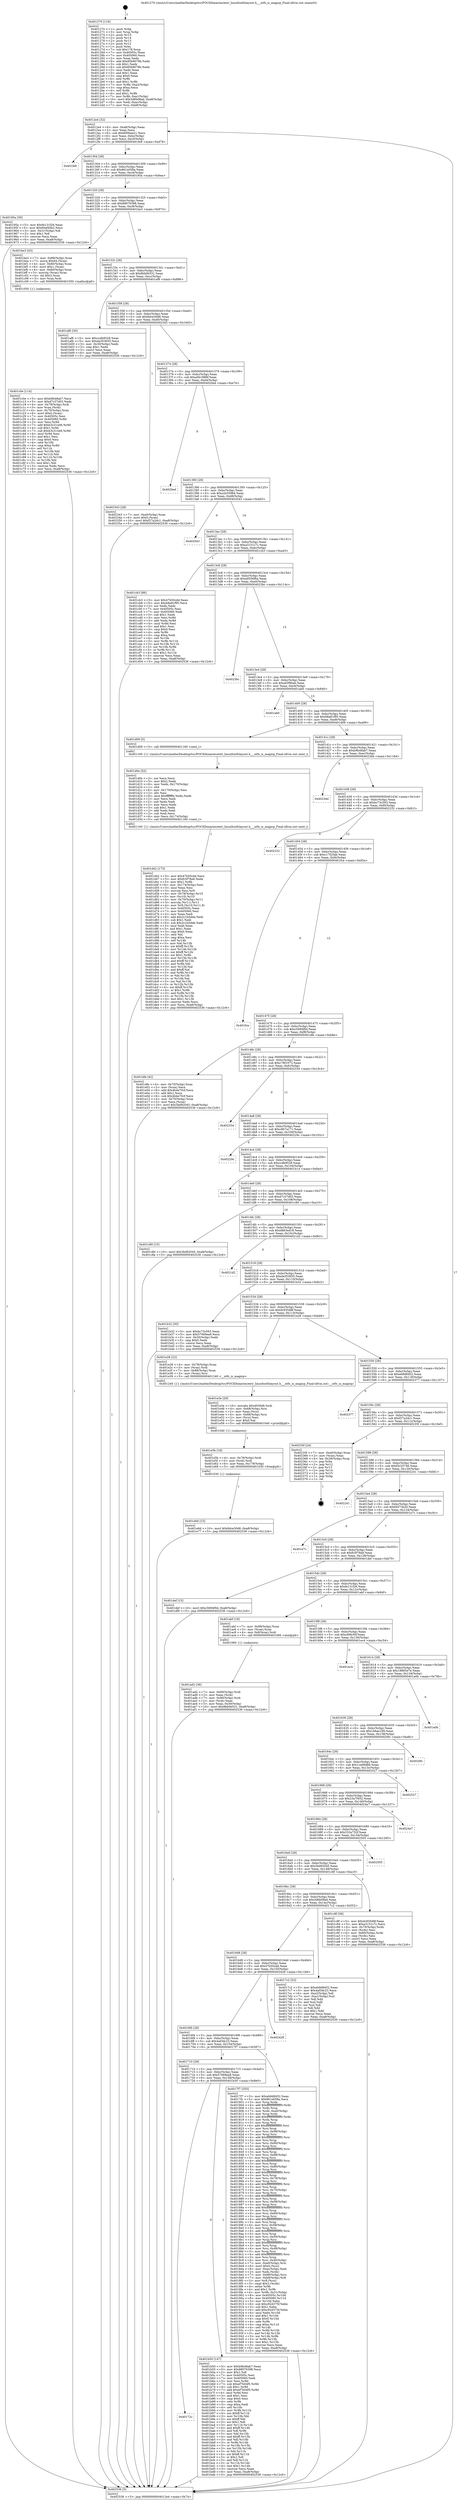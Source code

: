 digraph "0x401270" {
  label = "0x401270 (/mnt/c/Users/mathe/Desktop/tcc/POCII/binaries/extr_linuxfsntfslayout.h___ntfs_is_magicp_Final-ollvm.out::main(0))"
  labelloc = "t"
  node[shape=record]

  Entry [label="",width=0.3,height=0.3,shape=circle,fillcolor=black,style=filled]
  "0x4012e4" [label="{
     0x4012e4 [32]\l
     | [instrs]\l
     &nbsp;&nbsp;0x4012e4 \<+6\>: mov -0xa8(%rbp),%eax\l
     &nbsp;&nbsp;0x4012ea \<+2\>: mov %eax,%ecx\l
     &nbsp;&nbsp;0x4012ec \<+6\>: sub $0x800bea21,%ecx\l
     &nbsp;&nbsp;0x4012f2 \<+6\>: mov %eax,-0xbc(%rbp)\l
     &nbsp;&nbsp;0x4012f8 \<+6\>: mov %ecx,-0xc0(%rbp)\l
     &nbsp;&nbsp;0x4012fe \<+6\>: je 0000000000401fe8 \<main+0xd78\>\l
  }"]
  "0x401fe8" [label="{
     0x401fe8\l
  }", style=dashed]
  "0x401304" [label="{
     0x401304 [28]\l
     | [instrs]\l
     &nbsp;&nbsp;0x401304 \<+5\>: jmp 0000000000401309 \<main+0x99\>\l
     &nbsp;&nbsp;0x401309 \<+6\>: mov -0xbc(%rbp),%eax\l
     &nbsp;&nbsp;0x40130f \<+5\>: sub $0x861e058a,%eax\l
     &nbsp;&nbsp;0x401314 \<+6\>: mov %eax,-0xc4(%rbp)\l
     &nbsp;&nbsp;0x40131a \<+6\>: je 000000000040195a \<main+0x6ea\>\l
  }"]
  Exit [label="",width=0.3,height=0.3,shape=circle,fillcolor=black,style=filled,peripheries=2]
  "0x40195a" [label="{
     0x40195a [30]\l
     | [instrs]\l
     &nbsp;&nbsp;0x40195a \<+5\>: mov $0xfe131f26,%eax\l
     &nbsp;&nbsp;0x40195f \<+5\>: mov $0x60af45b2,%ecx\l
     &nbsp;&nbsp;0x401964 \<+3\>: mov -0x31(%rbp),%dl\l
     &nbsp;&nbsp;0x401967 \<+3\>: test $0x1,%dl\l
     &nbsp;&nbsp;0x40196a \<+3\>: cmovne %ecx,%eax\l
     &nbsp;&nbsp;0x40196d \<+6\>: mov %eax,-0xa8(%rbp)\l
     &nbsp;&nbsp;0x401973 \<+5\>: jmp 0000000000402536 \<main+0x12c6\>\l
  }"]
  "0x401320" [label="{
     0x401320 [28]\l
     | [instrs]\l
     &nbsp;&nbsp;0x401320 \<+5\>: jmp 0000000000401325 \<main+0xb5\>\l
     &nbsp;&nbsp;0x401325 \<+6\>: mov -0xbc(%rbp),%eax\l
     &nbsp;&nbsp;0x40132b \<+5\>: sub $0x88076398,%eax\l
     &nbsp;&nbsp;0x401330 \<+6\>: mov %eax,-0xc8(%rbp)\l
     &nbsp;&nbsp;0x401336 \<+6\>: je 0000000000401be3 \<main+0x973\>\l
  }"]
  "0x401e6d" [label="{
     0x401e6d [15]\l
     | [instrs]\l
     &nbsp;&nbsp;0x401e6d \<+10\>: movl $0x9dce30d6,-0xa8(%rbp)\l
     &nbsp;&nbsp;0x401e77 \<+5\>: jmp 0000000000402536 \<main+0x12c6\>\l
  }"]
  "0x401be3" [label="{
     0x401be3 [43]\l
     | [instrs]\l
     &nbsp;&nbsp;0x401be3 \<+7\>: mov -0x88(%rbp),%rax\l
     &nbsp;&nbsp;0x401bea \<+7\>: movq $0x64,(%rax)\l
     &nbsp;&nbsp;0x401bf1 \<+4\>: mov -0x80(%rbp),%rax\l
     &nbsp;&nbsp;0x401bf5 \<+6\>: movl $0x1,(%rax)\l
     &nbsp;&nbsp;0x401bfb \<+4\>: mov -0x80(%rbp),%rax\l
     &nbsp;&nbsp;0x401bff \<+3\>: movslq (%rax),%rax\l
     &nbsp;&nbsp;0x401c02 \<+4\>: shl $0x3,%rax\l
     &nbsp;&nbsp;0x401c06 \<+3\>: mov %rax,%rdi\l
     &nbsp;&nbsp;0x401c09 \<+5\>: call 0000000000401050 \<malloc@plt\>\l
     | [calls]\l
     &nbsp;&nbsp;0x401050 \{1\} (unknown)\l
  }"]
  "0x40133c" [label="{
     0x40133c [28]\l
     | [instrs]\l
     &nbsp;&nbsp;0x40133c \<+5\>: jmp 0000000000401341 \<main+0xd1\>\l
     &nbsp;&nbsp;0x401341 \<+6\>: mov -0xbc(%rbp),%eax\l
     &nbsp;&nbsp;0x401347 \<+5\>: sub $0x8bb0b531,%eax\l
     &nbsp;&nbsp;0x40134c \<+6\>: mov %eax,-0xcc(%rbp)\l
     &nbsp;&nbsp;0x401352 \<+6\>: je 0000000000401af6 \<main+0x886\>\l
  }"]
  "0x401e5b" [label="{
     0x401e5b [18]\l
     | [instrs]\l
     &nbsp;&nbsp;0x401e5b \<+4\>: mov -0x78(%rbp),%rdi\l
     &nbsp;&nbsp;0x401e5f \<+3\>: mov (%rdi),%rdi\l
     &nbsp;&nbsp;0x401e62 \<+6\>: mov %eax,-0x178(%rbp)\l
     &nbsp;&nbsp;0x401e68 \<+5\>: call 0000000000401030 \<free@plt\>\l
     | [calls]\l
     &nbsp;&nbsp;0x401030 \{1\} (unknown)\l
  }"]
  "0x401af6" [label="{
     0x401af6 [30]\l
     | [instrs]\l
     &nbsp;&nbsp;0x401af6 \<+5\>: mov $0xccdb9528,%eax\l
     &nbsp;&nbsp;0x401afb \<+5\>: mov $0xda353655,%ecx\l
     &nbsp;&nbsp;0x401b00 \<+3\>: mov -0x30(%rbp),%edx\l
     &nbsp;&nbsp;0x401b03 \<+3\>: cmp $0x1,%edx\l
     &nbsp;&nbsp;0x401b06 \<+3\>: cmovl %ecx,%eax\l
     &nbsp;&nbsp;0x401b09 \<+6\>: mov %eax,-0xa8(%rbp)\l
     &nbsp;&nbsp;0x401b0f \<+5\>: jmp 0000000000402536 \<main+0x12c6\>\l
  }"]
  "0x401358" [label="{
     0x401358 [28]\l
     | [instrs]\l
     &nbsp;&nbsp;0x401358 \<+5\>: jmp 000000000040135d \<main+0xed\>\l
     &nbsp;&nbsp;0x40135d \<+6\>: mov -0xbc(%rbp),%eax\l
     &nbsp;&nbsp;0x401363 \<+5\>: sub $0x9dce30d6,%eax\l
     &nbsp;&nbsp;0x401368 \<+6\>: mov %eax,-0xd0(%rbp)\l
     &nbsp;&nbsp;0x40136e \<+6\>: je 0000000000402343 \<main+0x10d3\>\l
  }"]
  "0x401e3e" [label="{
     0x401e3e [29]\l
     | [instrs]\l
     &nbsp;&nbsp;0x401e3e \<+10\>: movabs $0x4030d6,%rdi\l
     &nbsp;&nbsp;0x401e48 \<+4\>: mov -0x68(%rbp),%rsi\l
     &nbsp;&nbsp;0x401e4c \<+2\>: mov %eax,(%rsi)\l
     &nbsp;&nbsp;0x401e4e \<+4\>: mov -0x68(%rbp),%rsi\l
     &nbsp;&nbsp;0x401e52 \<+2\>: mov (%rsi),%esi\l
     &nbsp;&nbsp;0x401e54 \<+2\>: mov $0x0,%al\l
     &nbsp;&nbsp;0x401e56 \<+5\>: call 0000000000401040 \<printf@plt\>\l
     | [calls]\l
     &nbsp;&nbsp;0x401040 \{1\} (unknown)\l
  }"]
  "0x402343" [label="{
     0x402343 [28]\l
     | [instrs]\l
     &nbsp;&nbsp;0x402343 \<+7\>: mov -0xa0(%rbp),%rax\l
     &nbsp;&nbsp;0x40234a \<+6\>: movl $0x0,(%rax)\l
     &nbsp;&nbsp;0x402350 \<+10\>: movl $0xf27a2dc1,-0xa8(%rbp)\l
     &nbsp;&nbsp;0x40235a \<+5\>: jmp 0000000000402536 \<main+0x12c6\>\l
  }"]
  "0x401374" [label="{
     0x401374 [28]\l
     | [instrs]\l
     &nbsp;&nbsp;0x401374 \<+5\>: jmp 0000000000401379 \<main+0x109\>\l
     &nbsp;&nbsp;0x401379 \<+6\>: mov -0xbc(%rbp),%eax\l
     &nbsp;&nbsp;0x40137f \<+5\>: sub $0xa0b1886f,%eax\l
     &nbsp;&nbsp;0x401384 \<+6\>: mov %eax,-0xd4(%rbp)\l
     &nbsp;&nbsp;0x40138a \<+6\>: je 00000000004020ed \<main+0xe7d\>\l
  }"]
  "0x401d42" [label="{
     0x401d42 [173]\l
     | [instrs]\l
     &nbsp;&nbsp;0x401d42 \<+5\>: mov $0x47b50cdd,%ecx\l
     &nbsp;&nbsp;0x401d47 \<+5\>: mov $0xfc5f78a8,%edx\l
     &nbsp;&nbsp;0x401d4c \<+3\>: mov $0x1,%r8b\l
     &nbsp;&nbsp;0x401d4f \<+6\>: mov -0x174(%rbp),%esi\l
     &nbsp;&nbsp;0x401d55 \<+3\>: imul %eax,%esi\l
     &nbsp;&nbsp;0x401d58 \<+3\>: movslq %esi,%r9\l
     &nbsp;&nbsp;0x401d5b \<+4\>: mov -0x78(%rbp),%r10\l
     &nbsp;&nbsp;0x401d5f \<+3\>: mov (%r10),%r10\l
     &nbsp;&nbsp;0x401d62 \<+4\>: mov -0x70(%rbp),%r11\l
     &nbsp;&nbsp;0x401d66 \<+3\>: movslq (%r11),%r11\l
     &nbsp;&nbsp;0x401d69 \<+4\>: mov %r9,(%r10,%r11,8)\l
     &nbsp;&nbsp;0x401d6d \<+7\>: mov 0x40505c,%eax\l
     &nbsp;&nbsp;0x401d74 \<+7\>: mov 0x405060,%esi\l
     &nbsp;&nbsp;0x401d7b \<+2\>: mov %eax,%edi\l
     &nbsp;&nbsp;0x401d7d \<+6\>: add $0x2c1b5dde,%edi\l
     &nbsp;&nbsp;0x401d83 \<+3\>: sub $0x1,%edi\l
     &nbsp;&nbsp;0x401d86 \<+6\>: sub $0x2c1b5dde,%edi\l
     &nbsp;&nbsp;0x401d8c \<+3\>: imul %edi,%eax\l
     &nbsp;&nbsp;0x401d8f \<+3\>: and $0x1,%eax\l
     &nbsp;&nbsp;0x401d92 \<+3\>: cmp $0x0,%eax\l
     &nbsp;&nbsp;0x401d95 \<+3\>: sete %bl\l
     &nbsp;&nbsp;0x401d98 \<+3\>: cmp $0xa,%esi\l
     &nbsp;&nbsp;0x401d9b \<+4\>: setl %r14b\l
     &nbsp;&nbsp;0x401d9f \<+3\>: mov %bl,%r15b\l
     &nbsp;&nbsp;0x401da2 \<+4\>: xor $0xff,%r15b\l
     &nbsp;&nbsp;0x401da6 \<+3\>: mov %r14b,%r12b\l
     &nbsp;&nbsp;0x401da9 \<+4\>: xor $0xff,%r12b\l
     &nbsp;&nbsp;0x401dad \<+4\>: xor $0x1,%r8b\l
     &nbsp;&nbsp;0x401db1 \<+3\>: mov %r15b,%r13b\l
     &nbsp;&nbsp;0x401db4 \<+4\>: and $0xff,%r13b\l
     &nbsp;&nbsp;0x401db8 \<+3\>: and %r8b,%bl\l
     &nbsp;&nbsp;0x401dbb \<+3\>: mov %r12b,%al\l
     &nbsp;&nbsp;0x401dbe \<+2\>: and $0xff,%al\l
     &nbsp;&nbsp;0x401dc0 \<+3\>: and %r8b,%r14b\l
     &nbsp;&nbsp;0x401dc3 \<+3\>: or %bl,%r13b\l
     &nbsp;&nbsp;0x401dc6 \<+3\>: or %r14b,%al\l
     &nbsp;&nbsp;0x401dc9 \<+3\>: xor %al,%r13b\l
     &nbsp;&nbsp;0x401dcc \<+3\>: or %r12b,%r15b\l
     &nbsp;&nbsp;0x401dcf \<+4\>: xor $0xff,%r15b\l
     &nbsp;&nbsp;0x401dd3 \<+4\>: or $0x1,%r8b\l
     &nbsp;&nbsp;0x401dd7 \<+3\>: and %r8b,%r15b\l
     &nbsp;&nbsp;0x401dda \<+3\>: or %r15b,%r13b\l
     &nbsp;&nbsp;0x401ddd \<+4\>: test $0x1,%r13b\l
     &nbsp;&nbsp;0x401de1 \<+3\>: cmovne %edx,%ecx\l
     &nbsp;&nbsp;0x401de4 \<+6\>: mov %ecx,-0xa8(%rbp)\l
     &nbsp;&nbsp;0x401dea \<+5\>: jmp 0000000000402536 \<main+0x12c6\>\l
  }"]
  "0x4020ed" [label="{
     0x4020ed\l
  }", style=dashed]
  "0x401390" [label="{
     0x401390 [28]\l
     | [instrs]\l
     &nbsp;&nbsp;0x401390 \<+5\>: jmp 0000000000401395 \<main+0x125\>\l
     &nbsp;&nbsp;0x401395 \<+6\>: mov -0xbc(%rbp),%eax\l
     &nbsp;&nbsp;0x40139b \<+5\>: sub $0xa2e55984,%eax\l
     &nbsp;&nbsp;0x4013a0 \<+6\>: mov %eax,-0xd8(%rbp)\l
     &nbsp;&nbsp;0x4013a6 \<+6\>: je 0000000000402043 \<main+0xdd3\>\l
  }"]
  "0x401d0e" [label="{
     0x401d0e [52]\l
     | [instrs]\l
     &nbsp;&nbsp;0x401d0e \<+2\>: xor %ecx,%ecx\l
     &nbsp;&nbsp;0x401d10 \<+5\>: mov $0x2,%edx\l
     &nbsp;&nbsp;0x401d15 \<+6\>: mov %edx,-0x170(%rbp)\l
     &nbsp;&nbsp;0x401d1b \<+1\>: cltd\l
     &nbsp;&nbsp;0x401d1c \<+6\>: mov -0x170(%rbp),%esi\l
     &nbsp;&nbsp;0x401d22 \<+2\>: idiv %esi\l
     &nbsp;&nbsp;0x401d24 \<+6\>: imul $0xfffffffe,%edx,%edx\l
     &nbsp;&nbsp;0x401d2a \<+2\>: mov %ecx,%edi\l
     &nbsp;&nbsp;0x401d2c \<+2\>: sub %edx,%edi\l
     &nbsp;&nbsp;0x401d2e \<+2\>: mov %ecx,%edx\l
     &nbsp;&nbsp;0x401d30 \<+3\>: sub $0x1,%edx\l
     &nbsp;&nbsp;0x401d33 \<+2\>: add %edx,%edi\l
     &nbsp;&nbsp;0x401d35 \<+2\>: sub %edi,%ecx\l
     &nbsp;&nbsp;0x401d37 \<+6\>: mov %ecx,-0x174(%rbp)\l
     &nbsp;&nbsp;0x401d3d \<+5\>: call 0000000000401160 \<next_i\>\l
     | [calls]\l
     &nbsp;&nbsp;0x401160 \{1\} (/mnt/c/Users/mathe/Desktop/tcc/POCII/binaries/extr_linuxfsntfslayout.h___ntfs_is_magicp_Final-ollvm.out::next_i)\l
  }"]
  "0x402043" [label="{
     0x402043\l
  }", style=dashed]
  "0x4013ac" [label="{
     0x4013ac [28]\l
     | [instrs]\l
     &nbsp;&nbsp;0x4013ac \<+5\>: jmp 00000000004013b1 \<main+0x141\>\l
     &nbsp;&nbsp;0x4013b1 \<+6\>: mov -0xbc(%rbp),%eax\l
     &nbsp;&nbsp;0x4013b7 \<+5\>: sub $0xa3151c7c,%eax\l
     &nbsp;&nbsp;0x4013bc \<+6\>: mov %eax,-0xdc(%rbp)\l
     &nbsp;&nbsp;0x4013c2 \<+6\>: je 0000000000401cb3 \<main+0xa43\>\l
  }"]
  "0x401c0e" [label="{
     0x401c0e [114]\l
     | [instrs]\l
     &nbsp;&nbsp;0x401c0e \<+5\>: mov $0xb9b48ab7,%ecx\l
     &nbsp;&nbsp;0x401c13 \<+5\>: mov $0xd7c37d03,%edx\l
     &nbsp;&nbsp;0x401c18 \<+4\>: mov -0x78(%rbp),%rdi\l
     &nbsp;&nbsp;0x401c1c \<+3\>: mov %rax,(%rdi)\l
     &nbsp;&nbsp;0x401c1f \<+4\>: mov -0x70(%rbp),%rax\l
     &nbsp;&nbsp;0x401c23 \<+6\>: movl $0x0,(%rax)\l
     &nbsp;&nbsp;0x401c29 \<+7\>: mov 0x40505c,%esi\l
     &nbsp;&nbsp;0x401c30 \<+8\>: mov 0x405060,%r8d\l
     &nbsp;&nbsp;0x401c38 \<+3\>: mov %esi,%r9d\l
     &nbsp;&nbsp;0x401c3b \<+7\>: add $0xb3c31446,%r9d\l
     &nbsp;&nbsp;0x401c42 \<+4\>: sub $0x1,%r9d\l
     &nbsp;&nbsp;0x401c46 \<+7\>: sub $0xb3c31446,%r9d\l
     &nbsp;&nbsp;0x401c4d \<+4\>: imul %r9d,%esi\l
     &nbsp;&nbsp;0x401c51 \<+3\>: and $0x1,%esi\l
     &nbsp;&nbsp;0x401c54 \<+3\>: cmp $0x0,%esi\l
     &nbsp;&nbsp;0x401c57 \<+4\>: sete %r10b\l
     &nbsp;&nbsp;0x401c5b \<+4\>: cmp $0xa,%r8d\l
     &nbsp;&nbsp;0x401c5f \<+4\>: setl %r11b\l
     &nbsp;&nbsp;0x401c63 \<+3\>: mov %r10b,%bl\l
     &nbsp;&nbsp;0x401c66 \<+3\>: and %r11b,%bl\l
     &nbsp;&nbsp;0x401c69 \<+3\>: xor %r11b,%r10b\l
     &nbsp;&nbsp;0x401c6c \<+3\>: or %r10b,%bl\l
     &nbsp;&nbsp;0x401c6f \<+3\>: test $0x1,%bl\l
     &nbsp;&nbsp;0x401c72 \<+3\>: cmovne %edx,%ecx\l
     &nbsp;&nbsp;0x401c75 \<+6\>: mov %ecx,-0xa8(%rbp)\l
     &nbsp;&nbsp;0x401c7b \<+5\>: jmp 0000000000402536 \<main+0x12c6\>\l
  }"]
  "0x401cb3" [label="{
     0x401cb3 [86]\l
     | [instrs]\l
     &nbsp;&nbsp;0x401cb3 \<+5\>: mov $0x47b50cdd,%eax\l
     &nbsp;&nbsp;0x401cb8 \<+5\>: mov $0xb8a81f95,%ecx\l
     &nbsp;&nbsp;0x401cbd \<+2\>: xor %edx,%edx\l
     &nbsp;&nbsp;0x401cbf \<+7\>: mov 0x40505c,%esi\l
     &nbsp;&nbsp;0x401cc6 \<+7\>: mov 0x405060,%edi\l
     &nbsp;&nbsp;0x401ccd \<+3\>: sub $0x1,%edx\l
     &nbsp;&nbsp;0x401cd0 \<+3\>: mov %esi,%r8d\l
     &nbsp;&nbsp;0x401cd3 \<+3\>: add %edx,%r8d\l
     &nbsp;&nbsp;0x401cd6 \<+4\>: imul %r8d,%esi\l
     &nbsp;&nbsp;0x401cda \<+3\>: and $0x1,%esi\l
     &nbsp;&nbsp;0x401cdd \<+3\>: cmp $0x0,%esi\l
     &nbsp;&nbsp;0x401ce0 \<+4\>: sete %r9b\l
     &nbsp;&nbsp;0x401ce4 \<+3\>: cmp $0xa,%edi\l
     &nbsp;&nbsp;0x401ce7 \<+4\>: setl %r10b\l
     &nbsp;&nbsp;0x401ceb \<+3\>: mov %r9b,%r11b\l
     &nbsp;&nbsp;0x401cee \<+3\>: and %r10b,%r11b\l
     &nbsp;&nbsp;0x401cf1 \<+3\>: xor %r10b,%r9b\l
     &nbsp;&nbsp;0x401cf4 \<+3\>: or %r9b,%r11b\l
     &nbsp;&nbsp;0x401cf7 \<+4\>: test $0x1,%r11b\l
     &nbsp;&nbsp;0x401cfb \<+3\>: cmovne %ecx,%eax\l
     &nbsp;&nbsp;0x401cfe \<+6\>: mov %eax,-0xa8(%rbp)\l
     &nbsp;&nbsp;0x401d04 \<+5\>: jmp 0000000000402536 \<main+0x12c6\>\l
  }"]
  "0x4013c8" [label="{
     0x4013c8 [28]\l
     | [instrs]\l
     &nbsp;&nbsp;0x4013c8 \<+5\>: jmp 00000000004013cd \<main+0x15d\>\l
     &nbsp;&nbsp;0x4013cd \<+6\>: mov -0xbc(%rbp),%eax\l
     &nbsp;&nbsp;0x4013d3 \<+5\>: sub $0xa9556f6a,%eax\l
     &nbsp;&nbsp;0x4013d8 \<+6\>: mov %eax,-0xe0(%rbp)\l
     &nbsp;&nbsp;0x4013de \<+6\>: je 00000000004023bc \<main+0x114c\>\l
  }"]
  "0x40172c" [label="{
     0x40172c\l
  }", style=dashed]
  "0x4023bc" [label="{
     0x4023bc\l
  }", style=dashed]
  "0x4013e4" [label="{
     0x4013e4 [28]\l
     | [instrs]\l
     &nbsp;&nbsp;0x4013e4 \<+5\>: jmp 00000000004013e9 \<main+0x179\>\l
     &nbsp;&nbsp;0x4013e9 \<+6\>: mov -0xbc(%rbp),%eax\l
     &nbsp;&nbsp;0x4013ef \<+5\>: sub $0xaf2f9bab,%eax\l
     &nbsp;&nbsp;0x4013f4 \<+6\>: mov %eax,-0xe4(%rbp)\l
     &nbsp;&nbsp;0x4013fa \<+6\>: je 0000000000401ab0 \<main+0x840\>\l
  }"]
  "0x401b50" [label="{
     0x401b50 [147]\l
     | [instrs]\l
     &nbsp;&nbsp;0x401b50 \<+5\>: mov $0xb9b48ab7,%eax\l
     &nbsp;&nbsp;0x401b55 \<+5\>: mov $0x88076398,%ecx\l
     &nbsp;&nbsp;0x401b5a \<+2\>: mov $0x1,%dl\l
     &nbsp;&nbsp;0x401b5c \<+7\>: mov 0x40505c,%esi\l
     &nbsp;&nbsp;0x401b63 \<+7\>: mov 0x405060,%edi\l
     &nbsp;&nbsp;0x401b6a \<+3\>: mov %esi,%r8d\l
     &nbsp;&nbsp;0x401b6d \<+7\>: sub $0xef7b04f5,%r8d\l
     &nbsp;&nbsp;0x401b74 \<+4\>: sub $0x1,%r8d\l
     &nbsp;&nbsp;0x401b78 \<+7\>: add $0xef7b04f5,%r8d\l
     &nbsp;&nbsp;0x401b7f \<+4\>: imul %r8d,%esi\l
     &nbsp;&nbsp;0x401b83 \<+3\>: and $0x1,%esi\l
     &nbsp;&nbsp;0x401b86 \<+3\>: cmp $0x0,%esi\l
     &nbsp;&nbsp;0x401b89 \<+4\>: sete %r9b\l
     &nbsp;&nbsp;0x401b8d \<+3\>: cmp $0xa,%edi\l
     &nbsp;&nbsp;0x401b90 \<+4\>: setl %r10b\l
     &nbsp;&nbsp;0x401b94 \<+3\>: mov %r9b,%r11b\l
     &nbsp;&nbsp;0x401b97 \<+4\>: xor $0xff,%r11b\l
     &nbsp;&nbsp;0x401b9b \<+3\>: mov %r10b,%bl\l
     &nbsp;&nbsp;0x401b9e \<+3\>: xor $0xff,%bl\l
     &nbsp;&nbsp;0x401ba1 \<+3\>: xor $0x1,%dl\l
     &nbsp;&nbsp;0x401ba4 \<+3\>: mov %r11b,%r14b\l
     &nbsp;&nbsp;0x401ba7 \<+4\>: and $0xff,%r14b\l
     &nbsp;&nbsp;0x401bab \<+3\>: and %dl,%r9b\l
     &nbsp;&nbsp;0x401bae \<+3\>: mov %bl,%r15b\l
     &nbsp;&nbsp;0x401bb1 \<+4\>: and $0xff,%r15b\l
     &nbsp;&nbsp;0x401bb5 \<+3\>: and %dl,%r10b\l
     &nbsp;&nbsp;0x401bb8 \<+3\>: or %r9b,%r14b\l
     &nbsp;&nbsp;0x401bbb \<+3\>: or %r10b,%r15b\l
     &nbsp;&nbsp;0x401bbe \<+3\>: xor %r15b,%r14b\l
     &nbsp;&nbsp;0x401bc1 \<+3\>: or %bl,%r11b\l
     &nbsp;&nbsp;0x401bc4 \<+4\>: xor $0xff,%r11b\l
     &nbsp;&nbsp;0x401bc8 \<+3\>: or $0x1,%dl\l
     &nbsp;&nbsp;0x401bcb \<+3\>: and %dl,%r11b\l
     &nbsp;&nbsp;0x401bce \<+3\>: or %r11b,%r14b\l
     &nbsp;&nbsp;0x401bd1 \<+4\>: test $0x1,%r14b\l
     &nbsp;&nbsp;0x401bd5 \<+3\>: cmovne %ecx,%eax\l
     &nbsp;&nbsp;0x401bd8 \<+6\>: mov %eax,-0xa8(%rbp)\l
     &nbsp;&nbsp;0x401bde \<+5\>: jmp 0000000000402536 \<main+0x12c6\>\l
  }"]
  "0x401ab0" [label="{
     0x401ab0\l
  }", style=dashed]
  "0x401400" [label="{
     0x401400 [28]\l
     | [instrs]\l
     &nbsp;&nbsp;0x401400 \<+5\>: jmp 0000000000401405 \<main+0x195\>\l
     &nbsp;&nbsp;0x401405 \<+6\>: mov -0xbc(%rbp),%eax\l
     &nbsp;&nbsp;0x40140b \<+5\>: sub $0xb8a81f95,%eax\l
     &nbsp;&nbsp;0x401410 \<+6\>: mov %eax,-0xe8(%rbp)\l
     &nbsp;&nbsp;0x401416 \<+6\>: je 0000000000401d09 \<main+0xa99\>\l
  }"]
  "0x401ad2" [label="{
     0x401ad2 [36]\l
     | [instrs]\l
     &nbsp;&nbsp;0x401ad2 \<+7\>: mov -0x90(%rbp),%rdi\l
     &nbsp;&nbsp;0x401ad9 \<+2\>: mov %eax,(%rdi)\l
     &nbsp;&nbsp;0x401adb \<+7\>: mov -0x90(%rbp),%rdi\l
     &nbsp;&nbsp;0x401ae2 \<+2\>: mov (%rdi),%eax\l
     &nbsp;&nbsp;0x401ae4 \<+3\>: mov %eax,-0x30(%rbp)\l
     &nbsp;&nbsp;0x401ae7 \<+10\>: movl $0x8bb0b531,-0xa8(%rbp)\l
     &nbsp;&nbsp;0x401af1 \<+5\>: jmp 0000000000402536 \<main+0x12c6\>\l
  }"]
  "0x401d09" [label="{
     0x401d09 [5]\l
     | [instrs]\l
     &nbsp;&nbsp;0x401d09 \<+5\>: call 0000000000401160 \<next_i\>\l
     | [calls]\l
     &nbsp;&nbsp;0x401160 \{1\} (/mnt/c/Users/mathe/Desktop/tcc/POCII/binaries/extr_linuxfsntfslayout.h___ntfs_is_magicp_Final-ollvm.out::next_i)\l
  }"]
  "0x40141c" [label="{
     0x40141c [28]\l
     | [instrs]\l
     &nbsp;&nbsp;0x40141c \<+5\>: jmp 0000000000401421 \<main+0x1b1\>\l
     &nbsp;&nbsp;0x401421 \<+6\>: mov -0xbc(%rbp),%eax\l
     &nbsp;&nbsp;0x401427 \<+5\>: sub $0xb9b48ab7,%eax\l
     &nbsp;&nbsp;0x40142c \<+6\>: mov %eax,-0xec(%rbp)\l
     &nbsp;&nbsp;0x401432 \<+6\>: je 00000000004023dd \<main+0x116d\>\l
  }"]
  "0x401710" [label="{
     0x401710 [28]\l
     | [instrs]\l
     &nbsp;&nbsp;0x401710 \<+5\>: jmp 0000000000401715 \<main+0x4a5\>\l
     &nbsp;&nbsp;0x401715 \<+6\>: mov -0xbc(%rbp),%eax\l
     &nbsp;&nbsp;0x40171b \<+5\>: sub $0x57069ea9,%eax\l
     &nbsp;&nbsp;0x401720 \<+6\>: mov %eax,-0x158(%rbp)\l
     &nbsp;&nbsp;0x401726 \<+6\>: je 0000000000401b50 \<main+0x8e0\>\l
  }"]
  "0x4023dd" [label="{
     0x4023dd\l
  }", style=dashed]
  "0x401438" [label="{
     0x401438 [28]\l
     | [instrs]\l
     &nbsp;&nbsp;0x401438 \<+5\>: jmp 000000000040143d \<main+0x1cd\>\l
     &nbsp;&nbsp;0x40143d \<+6\>: mov -0xbc(%rbp),%eax\l
     &nbsp;&nbsp;0x401443 \<+5\>: sub $0xbc73c593,%eax\l
     &nbsp;&nbsp;0x401448 \<+6\>: mov %eax,-0xf0(%rbp)\l
     &nbsp;&nbsp;0x40144e \<+6\>: je 0000000000402232 \<main+0xfc2\>\l
  }"]
  "0x4017f7" [label="{
     0x4017f7 [355]\l
     | [instrs]\l
     &nbsp;&nbsp;0x4017f7 \<+5\>: mov $0xeb9d8452,%eax\l
     &nbsp;&nbsp;0x4017fc \<+5\>: mov $0x861e058a,%ecx\l
     &nbsp;&nbsp;0x401801 \<+3\>: mov %rsp,%rdx\l
     &nbsp;&nbsp;0x401804 \<+4\>: add $0xfffffffffffffff0,%rdx\l
     &nbsp;&nbsp;0x401808 \<+3\>: mov %rdx,%rsp\l
     &nbsp;&nbsp;0x40180b \<+7\>: mov %rdx,-0xa0(%rbp)\l
     &nbsp;&nbsp;0x401812 \<+3\>: mov %rsp,%rdx\l
     &nbsp;&nbsp;0x401815 \<+4\>: add $0xfffffffffffffff0,%rdx\l
     &nbsp;&nbsp;0x401819 \<+3\>: mov %rdx,%rsp\l
     &nbsp;&nbsp;0x40181c \<+3\>: mov %rsp,%rsi\l
     &nbsp;&nbsp;0x40181f \<+4\>: add $0xfffffffffffffff0,%rsi\l
     &nbsp;&nbsp;0x401823 \<+3\>: mov %rsi,%rsp\l
     &nbsp;&nbsp;0x401826 \<+7\>: mov %rsi,-0x98(%rbp)\l
     &nbsp;&nbsp;0x40182d \<+3\>: mov %rsp,%rsi\l
     &nbsp;&nbsp;0x401830 \<+4\>: add $0xfffffffffffffff0,%rsi\l
     &nbsp;&nbsp;0x401834 \<+3\>: mov %rsi,%rsp\l
     &nbsp;&nbsp;0x401837 \<+7\>: mov %rsi,-0x90(%rbp)\l
     &nbsp;&nbsp;0x40183e \<+3\>: mov %rsp,%rsi\l
     &nbsp;&nbsp;0x401841 \<+4\>: add $0xfffffffffffffff0,%rsi\l
     &nbsp;&nbsp;0x401845 \<+3\>: mov %rsi,%rsp\l
     &nbsp;&nbsp;0x401848 \<+7\>: mov %rsi,-0x88(%rbp)\l
     &nbsp;&nbsp;0x40184f \<+3\>: mov %rsp,%rsi\l
     &nbsp;&nbsp;0x401852 \<+4\>: add $0xfffffffffffffff0,%rsi\l
     &nbsp;&nbsp;0x401856 \<+3\>: mov %rsi,%rsp\l
     &nbsp;&nbsp;0x401859 \<+4\>: mov %rsi,-0x80(%rbp)\l
     &nbsp;&nbsp;0x40185d \<+3\>: mov %rsp,%rsi\l
     &nbsp;&nbsp;0x401860 \<+4\>: add $0xfffffffffffffff0,%rsi\l
     &nbsp;&nbsp;0x401864 \<+3\>: mov %rsi,%rsp\l
     &nbsp;&nbsp;0x401867 \<+4\>: mov %rsi,-0x78(%rbp)\l
     &nbsp;&nbsp;0x40186b \<+3\>: mov %rsp,%rsi\l
     &nbsp;&nbsp;0x40186e \<+4\>: add $0xfffffffffffffff0,%rsi\l
     &nbsp;&nbsp;0x401872 \<+3\>: mov %rsi,%rsp\l
     &nbsp;&nbsp;0x401875 \<+4\>: mov %rsi,-0x70(%rbp)\l
     &nbsp;&nbsp;0x401879 \<+3\>: mov %rsp,%rsi\l
     &nbsp;&nbsp;0x40187c \<+4\>: add $0xfffffffffffffff0,%rsi\l
     &nbsp;&nbsp;0x401880 \<+3\>: mov %rsi,%rsp\l
     &nbsp;&nbsp;0x401883 \<+4\>: mov %rsi,-0x68(%rbp)\l
     &nbsp;&nbsp;0x401887 \<+3\>: mov %rsp,%rsi\l
     &nbsp;&nbsp;0x40188a \<+4\>: add $0xfffffffffffffff0,%rsi\l
     &nbsp;&nbsp;0x40188e \<+3\>: mov %rsi,%rsp\l
     &nbsp;&nbsp;0x401891 \<+4\>: mov %rsi,-0x60(%rbp)\l
     &nbsp;&nbsp;0x401895 \<+3\>: mov %rsp,%rsi\l
     &nbsp;&nbsp;0x401898 \<+4\>: add $0xfffffffffffffff0,%rsi\l
     &nbsp;&nbsp;0x40189c \<+3\>: mov %rsi,%rsp\l
     &nbsp;&nbsp;0x40189f \<+4\>: mov %rsi,-0x58(%rbp)\l
     &nbsp;&nbsp;0x4018a3 \<+3\>: mov %rsp,%rsi\l
     &nbsp;&nbsp;0x4018a6 \<+4\>: add $0xfffffffffffffff0,%rsi\l
     &nbsp;&nbsp;0x4018aa \<+3\>: mov %rsi,%rsp\l
     &nbsp;&nbsp;0x4018ad \<+4\>: mov %rsi,-0x50(%rbp)\l
     &nbsp;&nbsp;0x4018b1 \<+3\>: mov %rsp,%rsi\l
     &nbsp;&nbsp;0x4018b4 \<+4\>: add $0xfffffffffffffff0,%rsi\l
     &nbsp;&nbsp;0x4018b8 \<+3\>: mov %rsi,%rsp\l
     &nbsp;&nbsp;0x4018bb \<+4\>: mov %rsi,-0x48(%rbp)\l
     &nbsp;&nbsp;0x4018bf \<+3\>: mov %rsp,%rsi\l
     &nbsp;&nbsp;0x4018c2 \<+4\>: add $0xfffffffffffffff0,%rsi\l
     &nbsp;&nbsp;0x4018c6 \<+3\>: mov %rsi,%rsp\l
     &nbsp;&nbsp;0x4018c9 \<+4\>: mov %rsi,-0x40(%rbp)\l
     &nbsp;&nbsp;0x4018cd \<+7\>: mov -0xa0(%rbp),%rsi\l
     &nbsp;&nbsp;0x4018d4 \<+6\>: movl $0x0,(%rsi)\l
     &nbsp;&nbsp;0x4018da \<+6\>: mov -0xac(%rbp),%edi\l
     &nbsp;&nbsp;0x4018e0 \<+2\>: mov %edi,(%rdx)\l
     &nbsp;&nbsp;0x4018e2 \<+7\>: mov -0x98(%rbp),%rsi\l
     &nbsp;&nbsp;0x4018e9 \<+7\>: mov -0xb8(%rbp),%r8\l
     &nbsp;&nbsp;0x4018f0 \<+3\>: mov %r8,(%rsi)\l
     &nbsp;&nbsp;0x4018f3 \<+3\>: cmpl $0x2,(%rdx)\l
     &nbsp;&nbsp;0x4018f6 \<+4\>: setne %r9b\l
     &nbsp;&nbsp;0x4018fa \<+4\>: and $0x1,%r9b\l
     &nbsp;&nbsp;0x4018fe \<+4\>: mov %r9b,-0x31(%rbp)\l
     &nbsp;&nbsp;0x401902 \<+8\>: mov 0x40505c,%r10d\l
     &nbsp;&nbsp;0x40190a \<+8\>: mov 0x405060,%r11d\l
     &nbsp;&nbsp;0x401912 \<+3\>: mov %r10d,%ebx\l
     &nbsp;&nbsp;0x401915 \<+6\>: sub $0xc92d375f,%ebx\l
     &nbsp;&nbsp;0x40191b \<+3\>: sub $0x1,%ebx\l
     &nbsp;&nbsp;0x40191e \<+6\>: add $0xc92d375f,%ebx\l
     &nbsp;&nbsp;0x401924 \<+4\>: imul %ebx,%r10d\l
     &nbsp;&nbsp;0x401928 \<+4\>: and $0x1,%r10d\l
     &nbsp;&nbsp;0x40192c \<+4\>: cmp $0x0,%r10d\l
     &nbsp;&nbsp;0x401930 \<+4\>: sete %r9b\l
     &nbsp;&nbsp;0x401934 \<+4\>: cmp $0xa,%r11d\l
     &nbsp;&nbsp;0x401938 \<+4\>: setl %r14b\l
     &nbsp;&nbsp;0x40193c \<+3\>: mov %r9b,%r15b\l
     &nbsp;&nbsp;0x40193f \<+3\>: and %r14b,%r15b\l
     &nbsp;&nbsp;0x401942 \<+3\>: xor %r14b,%r9b\l
     &nbsp;&nbsp;0x401945 \<+3\>: or %r9b,%r15b\l
     &nbsp;&nbsp;0x401948 \<+4\>: test $0x1,%r15b\l
     &nbsp;&nbsp;0x40194c \<+3\>: cmovne %ecx,%eax\l
     &nbsp;&nbsp;0x40194f \<+6\>: mov %eax,-0xa8(%rbp)\l
     &nbsp;&nbsp;0x401955 \<+5\>: jmp 0000000000402536 \<main+0x12c6\>\l
  }"]
  "0x402232" [label="{
     0x402232\l
  }", style=dashed]
  "0x401454" [label="{
     0x401454 [28]\l
     | [instrs]\l
     &nbsp;&nbsp;0x401454 \<+5\>: jmp 0000000000401459 \<main+0x1e9\>\l
     &nbsp;&nbsp;0x401459 \<+6\>: mov -0xbc(%rbp),%eax\l
     &nbsp;&nbsp;0x40145f \<+5\>: sub $0xc17f25ab,%eax\l
     &nbsp;&nbsp;0x401464 \<+6\>: mov %eax,-0xf4(%rbp)\l
     &nbsp;&nbsp;0x40146a \<+6\>: je 0000000000401fca \<main+0xd5a\>\l
  }"]
  "0x4016f4" [label="{
     0x4016f4 [28]\l
     | [instrs]\l
     &nbsp;&nbsp;0x4016f4 \<+5\>: jmp 00000000004016f9 \<main+0x489\>\l
     &nbsp;&nbsp;0x4016f9 \<+6\>: mov -0xbc(%rbp),%eax\l
     &nbsp;&nbsp;0x4016ff \<+5\>: sub $0x4af3dc23,%eax\l
     &nbsp;&nbsp;0x401704 \<+6\>: mov %eax,-0x154(%rbp)\l
     &nbsp;&nbsp;0x40170a \<+6\>: je 00000000004017f7 \<main+0x587\>\l
  }"]
  "0x401fca" [label="{
     0x401fca\l
  }", style=dashed]
  "0x401470" [label="{
     0x401470 [28]\l
     | [instrs]\l
     &nbsp;&nbsp;0x401470 \<+5\>: jmp 0000000000401475 \<main+0x205\>\l
     &nbsp;&nbsp;0x401475 \<+6\>: mov -0xbc(%rbp),%eax\l
     &nbsp;&nbsp;0x40147b \<+5\>: sub $0xc5694f0d,%eax\l
     &nbsp;&nbsp;0x401480 \<+6\>: mov %eax,-0xf8(%rbp)\l
     &nbsp;&nbsp;0x401486 \<+6\>: je 0000000000401dfe \<main+0xb8e\>\l
  }"]
  "0x402428" [label="{
     0x402428\l
  }", style=dashed]
  "0x401dfe" [label="{
     0x401dfe [42]\l
     | [instrs]\l
     &nbsp;&nbsp;0x401dfe \<+4\>: mov -0x70(%rbp),%rax\l
     &nbsp;&nbsp;0x401e02 \<+2\>: mov (%rax),%ecx\l
     &nbsp;&nbsp;0x401e04 \<+6\>: add $0x4b4a70cf,%ecx\l
     &nbsp;&nbsp;0x401e0a \<+3\>: add $0x1,%ecx\l
     &nbsp;&nbsp;0x401e0d \<+6\>: sub $0x4b4a70cf,%ecx\l
     &nbsp;&nbsp;0x401e13 \<+4\>: mov -0x70(%rbp),%rax\l
     &nbsp;&nbsp;0x401e17 \<+2\>: mov %ecx,(%rax)\l
     &nbsp;&nbsp;0x401e19 \<+10\>: movl $0x3bd92045,-0xa8(%rbp)\l
     &nbsp;&nbsp;0x401e23 \<+5\>: jmp 0000000000402536 \<main+0x12c6\>\l
  }"]
  "0x40148c" [label="{
     0x40148c [28]\l
     | [instrs]\l
     &nbsp;&nbsp;0x40148c \<+5\>: jmp 0000000000401491 \<main+0x221\>\l
     &nbsp;&nbsp;0x401491 \<+6\>: mov -0xbc(%rbp),%eax\l
     &nbsp;&nbsp;0x401497 \<+5\>: sub $0xc78f1073,%eax\l
     &nbsp;&nbsp;0x40149c \<+6\>: mov %eax,-0xfc(%rbp)\l
     &nbsp;&nbsp;0x4014a2 \<+6\>: je 0000000000402334 \<main+0x10c4\>\l
  }"]
  "0x401270" [label="{
     0x401270 [116]\l
     | [instrs]\l
     &nbsp;&nbsp;0x401270 \<+1\>: push %rbp\l
     &nbsp;&nbsp;0x401271 \<+3\>: mov %rsp,%rbp\l
     &nbsp;&nbsp;0x401274 \<+2\>: push %r15\l
     &nbsp;&nbsp;0x401276 \<+2\>: push %r14\l
     &nbsp;&nbsp;0x401278 \<+2\>: push %r13\l
     &nbsp;&nbsp;0x40127a \<+2\>: push %r12\l
     &nbsp;&nbsp;0x40127c \<+1\>: push %rbx\l
     &nbsp;&nbsp;0x40127d \<+7\>: sub $0x178,%rsp\l
     &nbsp;&nbsp;0x401284 \<+7\>: mov 0x40505c,%eax\l
     &nbsp;&nbsp;0x40128b \<+7\>: mov 0x405060,%ecx\l
     &nbsp;&nbsp;0x401292 \<+2\>: mov %eax,%edx\l
     &nbsp;&nbsp;0x401294 \<+6\>: add $0x85b9078b,%edx\l
     &nbsp;&nbsp;0x40129a \<+3\>: sub $0x1,%edx\l
     &nbsp;&nbsp;0x40129d \<+6\>: sub $0x85b9078b,%edx\l
     &nbsp;&nbsp;0x4012a3 \<+3\>: imul %edx,%eax\l
     &nbsp;&nbsp;0x4012a6 \<+3\>: and $0x1,%eax\l
     &nbsp;&nbsp;0x4012a9 \<+3\>: cmp $0x0,%eax\l
     &nbsp;&nbsp;0x4012ac \<+4\>: sete %r8b\l
     &nbsp;&nbsp;0x4012b0 \<+4\>: and $0x1,%r8b\l
     &nbsp;&nbsp;0x4012b4 \<+7\>: mov %r8b,-0xa2(%rbp)\l
     &nbsp;&nbsp;0x4012bb \<+3\>: cmp $0xa,%ecx\l
     &nbsp;&nbsp;0x4012be \<+4\>: setl %r8b\l
     &nbsp;&nbsp;0x4012c2 \<+4\>: and $0x1,%r8b\l
     &nbsp;&nbsp;0x4012c6 \<+7\>: mov %r8b,-0xa1(%rbp)\l
     &nbsp;&nbsp;0x4012cd \<+10\>: movl $0x3d6b08ad,-0xa8(%rbp)\l
     &nbsp;&nbsp;0x4012d7 \<+6\>: mov %edi,-0xac(%rbp)\l
     &nbsp;&nbsp;0x4012dd \<+7\>: mov %rsi,-0xb8(%rbp)\l
  }"]
  "0x402334" [label="{
     0x402334\l
  }", style=dashed]
  "0x4014a8" [label="{
     0x4014a8 [28]\l
     | [instrs]\l
     &nbsp;&nbsp;0x4014a8 \<+5\>: jmp 00000000004014ad \<main+0x23d\>\l
     &nbsp;&nbsp;0x4014ad \<+6\>: mov -0xbc(%rbp),%eax\l
     &nbsp;&nbsp;0x4014b3 \<+5\>: sub $0xc8b7a171,%eax\l
     &nbsp;&nbsp;0x4014b8 \<+6\>: mov %eax,-0x100(%rbp)\l
     &nbsp;&nbsp;0x4014be \<+6\>: je 000000000040229c \<main+0x102c\>\l
  }"]
  "0x402536" [label="{
     0x402536 [5]\l
     | [instrs]\l
     &nbsp;&nbsp;0x402536 \<+5\>: jmp 00000000004012e4 \<main+0x74\>\l
  }"]
  "0x40229c" [label="{
     0x40229c\l
  }", style=dashed]
  "0x4014c4" [label="{
     0x4014c4 [28]\l
     | [instrs]\l
     &nbsp;&nbsp;0x4014c4 \<+5\>: jmp 00000000004014c9 \<main+0x259\>\l
     &nbsp;&nbsp;0x4014c9 \<+6\>: mov -0xbc(%rbp),%eax\l
     &nbsp;&nbsp;0x4014cf \<+5\>: sub $0xccdb9528,%eax\l
     &nbsp;&nbsp;0x4014d4 \<+6\>: mov %eax,-0x104(%rbp)\l
     &nbsp;&nbsp;0x4014da \<+6\>: je 0000000000401b14 \<main+0x8a4\>\l
  }"]
  "0x4016d8" [label="{
     0x4016d8 [28]\l
     | [instrs]\l
     &nbsp;&nbsp;0x4016d8 \<+5\>: jmp 00000000004016dd \<main+0x46d\>\l
     &nbsp;&nbsp;0x4016dd \<+6\>: mov -0xbc(%rbp),%eax\l
     &nbsp;&nbsp;0x4016e3 \<+5\>: sub $0x47b50cdd,%eax\l
     &nbsp;&nbsp;0x4016e8 \<+6\>: mov %eax,-0x150(%rbp)\l
     &nbsp;&nbsp;0x4016ee \<+6\>: je 0000000000402428 \<main+0x11b8\>\l
  }"]
  "0x401b14" [label="{
     0x401b14\l
  }", style=dashed]
  "0x4014e0" [label="{
     0x4014e0 [28]\l
     | [instrs]\l
     &nbsp;&nbsp;0x4014e0 \<+5\>: jmp 00000000004014e5 \<main+0x275\>\l
     &nbsp;&nbsp;0x4014e5 \<+6\>: mov -0xbc(%rbp),%eax\l
     &nbsp;&nbsp;0x4014eb \<+5\>: sub $0xd7c37d03,%eax\l
     &nbsp;&nbsp;0x4014f0 \<+6\>: mov %eax,-0x108(%rbp)\l
     &nbsp;&nbsp;0x4014f6 \<+6\>: je 0000000000401c80 \<main+0xa10\>\l
  }"]
  "0x4017c2" [label="{
     0x4017c2 [53]\l
     | [instrs]\l
     &nbsp;&nbsp;0x4017c2 \<+5\>: mov $0xeb9d8452,%eax\l
     &nbsp;&nbsp;0x4017c7 \<+5\>: mov $0x4af3dc23,%ecx\l
     &nbsp;&nbsp;0x4017cc \<+6\>: mov -0xa2(%rbp),%dl\l
     &nbsp;&nbsp;0x4017d2 \<+7\>: mov -0xa1(%rbp),%sil\l
     &nbsp;&nbsp;0x4017d9 \<+3\>: mov %dl,%dil\l
     &nbsp;&nbsp;0x4017dc \<+3\>: and %sil,%dil\l
     &nbsp;&nbsp;0x4017df \<+3\>: xor %sil,%dl\l
     &nbsp;&nbsp;0x4017e2 \<+3\>: or %dl,%dil\l
     &nbsp;&nbsp;0x4017e5 \<+4\>: test $0x1,%dil\l
     &nbsp;&nbsp;0x4017e9 \<+3\>: cmovne %ecx,%eax\l
     &nbsp;&nbsp;0x4017ec \<+6\>: mov %eax,-0xa8(%rbp)\l
     &nbsp;&nbsp;0x4017f2 \<+5\>: jmp 0000000000402536 \<main+0x12c6\>\l
  }"]
  "0x401c80" [label="{
     0x401c80 [15]\l
     | [instrs]\l
     &nbsp;&nbsp;0x401c80 \<+10\>: movl $0x3bd92045,-0xa8(%rbp)\l
     &nbsp;&nbsp;0x401c8a \<+5\>: jmp 0000000000402536 \<main+0x12c6\>\l
  }"]
  "0x4014fc" [label="{
     0x4014fc [28]\l
     | [instrs]\l
     &nbsp;&nbsp;0x4014fc \<+5\>: jmp 0000000000401501 \<main+0x291\>\l
     &nbsp;&nbsp;0x401501 \<+6\>: mov -0xbc(%rbp),%eax\l
     &nbsp;&nbsp;0x401507 \<+5\>: sub $0xd863ed18,%eax\l
     &nbsp;&nbsp;0x40150c \<+6\>: mov %eax,-0x10c(%rbp)\l
     &nbsp;&nbsp;0x401512 \<+6\>: je 00000000004021d2 \<main+0xf62\>\l
  }"]
  "0x4016bc" [label="{
     0x4016bc [28]\l
     | [instrs]\l
     &nbsp;&nbsp;0x4016bc \<+5\>: jmp 00000000004016c1 \<main+0x451\>\l
     &nbsp;&nbsp;0x4016c1 \<+6\>: mov -0xbc(%rbp),%eax\l
     &nbsp;&nbsp;0x4016c7 \<+5\>: sub $0x3d6b08ad,%eax\l
     &nbsp;&nbsp;0x4016cc \<+6\>: mov %eax,-0x14c(%rbp)\l
     &nbsp;&nbsp;0x4016d2 \<+6\>: je 00000000004017c2 \<main+0x552\>\l
  }"]
  "0x4021d2" [label="{
     0x4021d2\l
  }", style=dashed]
  "0x401518" [label="{
     0x401518 [28]\l
     | [instrs]\l
     &nbsp;&nbsp;0x401518 \<+5\>: jmp 000000000040151d \<main+0x2ad\>\l
     &nbsp;&nbsp;0x40151d \<+6\>: mov -0xbc(%rbp),%eax\l
     &nbsp;&nbsp;0x401523 \<+5\>: sub $0xda353655,%eax\l
     &nbsp;&nbsp;0x401528 \<+6\>: mov %eax,-0x110(%rbp)\l
     &nbsp;&nbsp;0x40152e \<+6\>: je 0000000000401b32 \<main+0x8c2\>\l
  }"]
  "0x401c8f" [label="{
     0x401c8f [36]\l
     | [instrs]\l
     &nbsp;&nbsp;0x401c8f \<+5\>: mov $0xdc935d8f,%eax\l
     &nbsp;&nbsp;0x401c94 \<+5\>: mov $0xa3151c7c,%ecx\l
     &nbsp;&nbsp;0x401c99 \<+4\>: mov -0x70(%rbp),%rdx\l
     &nbsp;&nbsp;0x401c9d \<+2\>: mov (%rdx),%esi\l
     &nbsp;&nbsp;0x401c9f \<+4\>: mov -0x80(%rbp),%rdx\l
     &nbsp;&nbsp;0x401ca3 \<+2\>: cmp (%rdx),%esi\l
     &nbsp;&nbsp;0x401ca5 \<+3\>: cmovl %ecx,%eax\l
     &nbsp;&nbsp;0x401ca8 \<+6\>: mov %eax,-0xa8(%rbp)\l
     &nbsp;&nbsp;0x401cae \<+5\>: jmp 0000000000402536 \<main+0x12c6\>\l
  }"]
  "0x401b32" [label="{
     0x401b32 [30]\l
     | [instrs]\l
     &nbsp;&nbsp;0x401b32 \<+5\>: mov $0xbc73c593,%eax\l
     &nbsp;&nbsp;0x401b37 \<+5\>: mov $0x57069ea9,%ecx\l
     &nbsp;&nbsp;0x401b3c \<+3\>: mov -0x30(%rbp),%edx\l
     &nbsp;&nbsp;0x401b3f \<+3\>: cmp $0x0,%edx\l
     &nbsp;&nbsp;0x401b42 \<+3\>: cmove %ecx,%eax\l
     &nbsp;&nbsp;0x401b45 \<+6\>: mov %eax,-0xa8(%rbp)\l
     &nbsp;&nbsp;0x401b4b \<+5\>: jmp 0000000000402536 \<main+0x12c6\>\l
  }"]
  "0x401534" [label="{
     0x401534 [28]\l
     | [instrs]\l
     &nbsp;&nbsp;0x401534 \<+5\>: jmp 0000000000401539 \<main+0x2c9\>\l
     &nbsp;&nbsp;0x401539 \<+6\>: mov -0xbc(%rbp),%eax\l
     &nbsp;&nbsp;0x40153f \<+5\>: sub $0xdc935d8f,%eax\l
     &nbsp;&nbsp;0x401544 \<+6\>: mov %eax,-0x114(%rbp)\l
     &nbsp;&nbsp;0x40154a \<+6\>: je 0000000000401e28 \<main+0xbb8\>\l
  }"]
  "0x4016a0" [label="{
     0x4016a0 [28]\l
     | [instrs]\l
     &nbsp;&nbsp;0x4016a0 \<+5\>: jmp 00000000004016a5 \<main+0x435\>\l
     &nbsp;&nbsp;0x4016a5 \<+6\>: mov -0xbc(%rbp),%eax\l
     &nbsp;&nbsp;0x4016ab \<+5\>: sub $0x3bd92045,%eax\l
     &nbsp;&nbsp;0x4016b0 \<+6\>: mov %eax,-0x148(%rbp)\l
     &nbsp;&nbsp;0x4016b6 \<+6\>: je 0000000000401c8f \<main+0xa1f\>\l
  }"]
  "0x401e28" [label="{
     0x401e28 [22]\l
     | [instrs]\l
     &nbsp;&nbsp;0x401e28 \<+4\>: mov -0x78(%rbp),%rax\l
     &nbsp;&nbsp;0x401e2c \<+3\>: mov (%rax),%rdi\l
     &nbsp;&nbsp;0x401e2f \<+7\>: mov -0x88(%rbp),%rax\l
     &nbsp;&nbsp;0x401e36 \<+3\>: mov (%rax),%rsi\l
     &nbsp;&nbsp;0x401e39 \<+5\>: call 0000000000401240 \<__ntfs_is_magicp\>\l
     | [calls]\l
     &nbsp;&nbsp;0x401240 \{1\} (/mnt/c/Users/mathe/Desktop/tcc/POCII/binaries/extr_linuxfsntfslayout.h___ntfs_is_magicp_Final-ollvm.out::__ntfs_is_magicp)\l
  }"]
  "0x401550" [label="{
     0x401550 [28]\l
     | [instrs]\l
     &nbsp;&nbsp;0x401550 \<+5\>: jmp 0000000000401555 \<main+0x2e5\>\l
     &nbsp;&nbsp;0x401555 \<+6\>: mov -0xbc(%rbp),%eax\l
     &nbsp;&nbsp;0x40155b \<+5\>: sub $0xeb9d8452,%eax\l
     &nbsp;&nbsp;0x401560 \<+6\>: mov %eax,-0x118(%rbp)\l
     &nbsp;&nbsp;0x401566 \<+6\>: je 0000000000402377 \<main+0x1107\>\l
  }"]
  "0x402505" [label="{
     0x402505\l
  }", style=dashed]
  "0x402377" [label="{
     0x402377\l
  }", style=dashed]
  "0x40156c" [label="{
     0x40156c [28]\l
     | [instrs]\l
     &nbsp;&nbsp;0x40156c \<+5\>: jmp 0000000000401571 \<main+0x301\>\l
     &nbsp;&nbsp;0x401571 \<+6\>: mov -0xbc(%rbp),%eax\l
     &nbsp;&nbsp;0x401577 \<+5\>: sub $0xf27a2dc1,%eax\l
     &nbsp;&nbsp;0x40157c \<+6\>: mov %eax,-0x11c(%rbp)\l
     &nbsp;&nbsp;0x401582 \<+6\>: je 000000000040235f \<main+0x10ef\>\l
  }"]
  "0x401684" [label="{
     0x401684 [28]\l
     | [instrs]\l
     &nbsp;&nbsp;0x401684 \<+5\>: jmp 0000000000401689 \<main+0x419\>\l
     &nbsp;&nbsp;0x401689 \<+6\>: mov -0xbc(%rbp),%eax\l
     &nbsp;&nbsp;0x40168f \<+5\>: sub $0x332a732f,%eax\l
     &nbsp;&nbsp;0x401694 \<+6\>: mov %eax,-0x144(%rbp)\l
     &nbsp;&nbsp;0x40169a \<+6\>: je 0000000000402505 \<main+0x1295\>\l
  }"]
  "0x40235f" [label="{
     0x40235f [24]\l
     | [instrs]\l
     &nbsp;&nbsp;0x40235f \<+7\>: mov -0xa0(%rbp),%rax\l
     &nbsp;&nbsp;0x402366 \<+2\>: mov (%rax),%eax\l
     &nbsp;&nbsp;0x402368 \<+4\>: lea -0x28(%rbp),%rsp\l
     &nbsp;&nbsp;0x40236c \<+1\>: pop %rbx\l
     &nbsp;&nbsp;0x40236d \<+2\>: pop %r12\l
     &nbsp;&nbsp;0x40236f \<+2\>: pop %r13\l
     &nbsp;&nbsp;0x402371 \<+2\>: pop %r14\l
     &nbsp;&nbsp;0x402373 \<+2\>: pop %r15\l
     &nbsp;&nbsp;0x402375 \<+1\>: pop %rbp\l
     &nbsp;&nbsp;0x402376 \<+1\>: ret\l
  }"]
  "0x401588" [label="{
     0x401588 [28]\l
     | [instrs]\l
     &nbsp;&nbsp;0x401588 \<+5\>: jmp 000000000040158d \<main+0x31d\>\l
     &nbsp;&nbsp;0x40158d \<+6\>: mov -0xbc(%rbp),%eax\l
     &nbsp;&nbsp;0x401593 \<+5\>: sub $0xf3c25746,%eax\l
     &nbsp;&nbsp;0x401598 \<+6\>: mov %eax,-0x120(%rbp)\l
     &nbsp;&nbsp;0x40159e \<+6\>: je 0000000000402241 \<main+0xfd1\>\l
  }"]
  "0x4024a7" [label="{
     0x4024a7\l
  }", style=dashed]
  "0x402241" [label="{
     0x402241\l
  }", style=dashed]
  "0x4015a4" [label="{
     0x4015a4 [28]\l
     | [instrs]\l
     &nbsp;&nbsp;0x4015a4 \<+5\>: jmp 00000000004015a9 \<main+0x339\>\l
     &nbsp;&nbsp;0x4015a9 \<+6\>: mov -0xbc(%rbp),%eax\l
     &nbsp;&nbsp;0x4015af \<+5\>: sub $0xf4573b20,%eax\l
     &nbsp;&nbsp;0x4015b4 \<+6\>: mov %eax,-0x124(%rbp)\l
     &nbsp;&nbsp;0x4015ba \<+6\>: je 0000000000401e7c \<main+0xc0c\>\l
  }"]
  "0x401668" [label="{
     0x401668 [28]\l
     | [instrs]\l
     &nbsp;&nbsp;0x401668 \<+5\>: jmp 000000000040166d \<main+0x3fd\>\l
     &nbsp;&nbsp;0x40166d \<+6\>: mov -0xbc(%rbp),%eax\l
     &nbsp;&nbsp;0x401673 \<+5\>: sub $0x23a7f452,%eax\l
     &nbsp;&nbsp;0x401678 \<+6\>: mov %eax,-0x140(%rbp)\l
     &nbsp;&nbsp;0x40167e \<+6\>: je 00000000004024a7 \<main+0x1237\>\l
  }"]
  "0x401e7c" [label="{
     0x401e7c\l
  }", style=dashed]
  "0x4015c0" [label="{
     0x4015c0 [28]\l
     | [instrs]\l
     &nbsp;&nbsp;0x4015c0 \<+5\>: jmp 00000000004015c5 \<main+0x355\>\l
     &nbsp;&nbsp;0x4015c5 \<+6\>: mov -0xbc(%rbp),%eax\l
     &nbsp;&nbsp;0x4015cb \<+5\>: sub $0xfc5f78a8,%eax\l
     &nbsp;&nbsp;0x4015d0 \<+6\>: mov %eax,-0x128(%rbp)\l
     &nbsp;&nbsp;0x4015d6 \<+6\>: je 0000000000401def \<main+0xb7f\>\l
  }"]
  "0x402527" [label="{
     0x402527\l
  }", style=dashed]
  "0x401def" [label="{
     0x401def [15]\l
     | [instrs]\l
     &nbsp;&nbsp;0x401def \<+10\>: movl $0xc5694f0d,-0xa8(%rbp)\l
     &nbsp;&nbsp;0x401df9 \<+5\>: jmp 0000000000402536 \<main+0x12c6\>\l
  }"]
  "0x4015dc" [label="{
     0x4015dc [28]\l
     | [instrs]\l
     &nbsp;&nbsp;0x4015dc \<+5\>: jmp 00000000004015e1 \<main+0x371\>\l
     &nbsp;&nbsp;0x4015e1 \<+6\>: mov -0xbc(%rbp),%eax\l
     &nbsp;&nbsp;0x4015e7 \<+5\>: sub $0xfe131f26,%eax\l
     &nbsp;&nbsp;0x4015ec \<+6\>: mov %eax,-0x12c(%rbp)\l
     &nbsp;&nbsp;0x4015f2 \<+6\>: je 0000000000401abf \<main+0x84f\>\l
  }"]
  "0x40164c" [label="{
     0x40164c [28]\l
     | [instrs]\l
     &nbsp;&nbsp;0x40164c \<+5\>: jmp 0000000000401651 \<main+0x3e1\>\l
     &nbsp;&nbsp;0x401651 \<+6\>: mov -0xbc(%rbp),%eax\l
     &nbsp;&nbsp;0x401657 \<+5\>: sub $0x1ca99d66,%eax\l
     &nbsp;&nbsp;0x40165c \<+6\>: mov %eax,-0x13c(%rbp)\l
     &nbsp;&nbsp;0x401662 \<+6\>: je 0000000000402527 \<main+0x12b7\>\l
  }"]
  "0x401abf" [label="{
     0x401abf [19]\l
     | [instrs]\l
     &nbsp;&nbsp;0x401abf \<+7\>: mov -0x98(%rbp),%rax\l
     &nbsp;&nbsp;0x401ac6 \<+3\>: mov (%rax),%rax\l
     &nbsp;&nbsp;0x401ac9 \<+4\>: mov 0x8(%rax),%rdi\l
     &nbsp;&nbsp;0x401acd \<+5\>: call 0000000000401060 \<atoi@plt\>\l
     | [calls]\l
     &nbsp;&nbsp;0x401060 \{1\} (unknown)\l
  }"]
  "0x4015f8" [label="{
     0x4015f8 [28]\l
     | [instrs]\l
     &nbsp;&nbsp;0x4015f8 \<+5\>: jmp 00000000004015fd \<main+0x38d\>\l
     &nbsp;&nbsp;0x4015fd \<+6\>: mov -0xbc(%rbp),%eax\l
     &nbsp;&nbsp;0x401603 \<+5\>: sub $0xc69b30f,%eax\l
     &nbsp;&nbsp;0x401608 \<+6\>: mov %eax,-0x130(%rbp)\l
     &nbsp;&nbsp;0x40160e \<+6\>: je 0000000000401ec4 \<main+0xc54\>\l
  }"]
  "0x4020fc" [label="{
     0x4020fc\l
  }", style=dashed]
  "0x401ec4" [label="{
     0x401ec4\l
  }", style=dashed]
  "0x401614" [label="{
     0x401614 [28]\l
     | [instrs]\l
     &nbsp;&nbsp;0x401614 \<+5\>: jmp 0000000000401619 \<main+0x3a9\>\l
     &nbsp;&nbsp;0x401619 \<+6\>: mov -0xbc(%rbp),%eax\l
     &nbsp;&nbsp;0x40161f \<+5\>: sub $0x18865e7e,%eax\l
     &nbsp;&nbsp;0x401624 \<+6\>: mov %eax,-0x134(%rbp)\l
     &nbsp;&nbsp;0x40162a \<+6\>: je 0000000000401a0b \<main+0x79b\>\l
  }"]
  "0x401630" [label="{
     0x401630 [28]\l
     | [instrs]\l
     &nbsp;&nbsp;0x401630 \<+5\>: jmp 0000000000401635 \<main+0x3c5\>\l
     &nbsp;&nbsp;0x401635 \<+6\>: mov -0xbc(%rbp),%eax\l
     &nbsp;&nbsp;0x40163b \<+5\>: sub $0x1b6ae189,%eax\l
     &nbsp;&nbsp;0x401640 \<+6\>: mov %eax,-0x138(%rbp)\l
     &nbsp;&nbsp;0x401646 \<+6\>: je 00000000004020fc \<main+0xe8c\>\l
  }"]
  "0x401a0b" [label="{
     0x401a0b\l
  }", style=dashed]
  Entry -> "0x401270" [label=" 1"]
  "0x4012e4" -> "0x401fe8" [label=" 0"]
  "0x4012e4" -> "0x401304" [label=" 18"]
  "0x40235f" -> Exit [label=" 1"]
  "0x401304" -> "0x40195a" [label=" 1"]
  "0x401304" -> "0x401320" [label=" 17"]
  "0x402343" -> "0x402536" [label=" 1"]
  "0x401320" -> "0x401be3" [label=" 1"]
  "0x401320" -> "0x40133c" [label=" 16"]
  "0x401e6d" -> "0x402536" [label=" 1"]
  "0x40133c" -> "0x401af6" [label=" 1"]
  "0x40133c" -> "0x401358" [label=" 15"]
  "0x401e5b" -> "0x401e6d" [label=" 1"]
  "0x401358" -> "0x402343" [label=" 1"]
  "0x401358" -> "0x401374" [label=" 14"]
  "0x401e3e" -> "0x401e5b" [label=" 1"]
  "0x401374" -> "0x4020ed" [label=" 0"]
  "0x401374" -> "0x401390" [label=" 14"]
  "0x401e28" -> "0x401e3e" [label=" 1"]
  "0x401390" -> "0x402043" [label=" 0"]
  "0x401390" -> "0x4013ac" [label=" 14"]
  "0x401dfe" -> "0x402536" [label=" 1"]
  "0x4013ac" -> "0x401cb3" [label=" 1"]
  "0x4013ac" -> "0x4013c8" [label=" 13"]
  "0x401def" -> "0x402536" [label=" 1"]
  "0x4013c8" -> "0x4023bc" [label=" 0"]
  "0x4013c8" -> "0x4013e4" [label=" 13"]
  "0x401d42" -> "0x402536" [label=" 1"]
  "0x4013e4" -> "0x401ab0" [label=" 0"]
  "0x4013e4" -> "0x401400" [label=" 13"]
  "0x401d0e" -> "0x401d42" [label=" 1"]
  "0x401400" -> "0x401d09" [label=" 1"]
  "0x401400" -> "0x40141c" [label=" 12"]
  "0x401cb3" -> "0x402536" [label=" 1"]
  "0x40141c" -> "0x4023dd" [label=" 0"]
  "0x40141c" -> "0x401438" [label=" 12"]
  "0x401c80" -> "0x402536" [label=" 1"]
  "0x401438" -> "0x402232" [label=" 0"]
  "0x401438" -> "0x401454" [label=" 12"]
  "0x401c0e" -> "0x402536" [label=" 1"]
  "0x401454" -> "0x401fca" [label=" 0"]
  "0x401454" -> "0x401470" [label=" 12"]
  "0x401b50" -> "0x402536" [label=" 1"]
  "0x401470" -> "0x401dfe" [label=" 1"]
  "0x401470" -> "0x40148c" [label=" 11"]
  "0x401710" -> "0x40172c" [label=" 0"]
  "0x40148c" -> "0x402334" [label=" 0"]
  "0x40148c" -> "0x4014a8" [label=" 11"]
  "0x401d09" -> "0x401d0e" [label=" 1"]
  "0x4014a8" -> "0x40229c" [label=" 0"]
  "0x4014a8" -> "0x4014c4" [label=" 11"]
  "0x401b32" -> "0x402536" [label=" 1"]
  "0x4014c4" -> "0x401b14" [label=" 0"]
  "0x4014c4" -> "0x4014e0" [label=" 11"]
  "0x401af6" -> "0x402536" [label=" 1"]
  "0x4014e0" -> "0x401c80" [label=" 1"]
  "0x4014e0" -> "0x4014fc" [label=" 10"]
  "0x401ad2" -> "0x402536" [label=" 1"]
  "0x4014fc" -> "0x4021d2" [label=" 0"]
  "0x4014fc" -> "0x401518" [label=" 10"]
  "0x40195a" -> "0x402536" [label=" 1"]
  "0x401518" -> "0x401b32" [label=" 1"]
  "0x401518" -> "0x401534" [label=" 9"]
  "0x4017f7" -> "0x402536" [label=" 1"]
  "0x401534" -> "0x401e28" [label=" 1"]
  "0x401534" -> "0x401550" [label=" 8"]
  "0x4016f4" -> "0x401710" [label=" 1"]
  "0x401550" -> "0x402377" [label=" 0"]
  "0x401550" -> "0x40156c" [label=" 8"]
  "0x4016f4" -> "0x4017f7" [label=" 1"]
  "0x40156c" -> "0x40235f" [label=" 1"]
  "0x40156c" -> "0x401588" [label=" 7"]
  "0x4016d8" -> "0x4016f4" [label=" 2"]
  "0x401588" -> "0x402241" [label=" 0"]
  "0x401588" -> "0x4015a4" [label=" 7"]
  "0x4016d8" -> "0x402428" [label=" 0"]
  "0x4015a4" -> "0x401e7c" [label=" 0"]
  "0x4015a4" -> "0x4015c0" [label=" 7"]
  "0x402536" -> "0x4012e4" [label=" 17"]
  "0x4015c0" -> "0x401def" [label=" 1"]
  "0x4015c0" -> "0x4015dc" [label=" 6"]
  "0x401270" -> "0x4012e4" [label=" 1"]
  "0x4015dc" -> "0x401abf" [label=" 1"]
  "0x4015dc" -> "0x4015f8" [label=" 5"]
  "0x4016bc" -> "0x4016d8" [label=" 2"]
  "0x4015f8" -> "0x401ec4" [label=" 0"]
  "0x4015f8" -> "0x401614" [label=" 5"]
  "0x4016bc" -> "0x4017c2" [label=" 1"]
  "0x401614" -> "0x401a0b" [label=" 0"]
  "0x401614" -> "0x401630" [label=" 5"]
  "0x401abf" -> "0x401ad2" [label=" 1"]
  "0x401630" -> "0x4020fc" [label=" 0"]
  "0x401630" -> "0x40164c" [label=" 5"]
  "0x4017c2" -> "0x402536" [label=" 1"]
  "0x40164c" -> "0x402527" [label=" 0"]
  "0x40164c" -> "0x401668" [label=" 5"]
  "0x401710" -> "0x401b50" [label=" 1"]
  "0x401668" -> "0x4024a7" [label=" 0"]
  "0x401668" -> "0x401684" [label=" 5"]
  "0x401be3" -> "0x401c0e" [label=" 1"]
  "0x401684" -> "0x402505" [label=" 0"]
  "0x401684" -> "0x4016a0" [label=" 5"]
  "0x401c8f" -> "0x402536" [label=" 2"]
  "0x4016a0" -> "0x401c8f" [label=" 2"]
  "0x4016a0" -> "0x4016bc" [label=" 3"]
}
